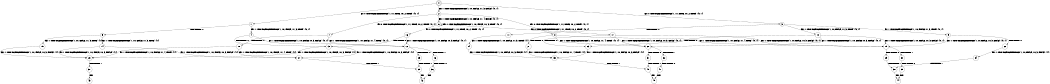 digraph BCG {
size = "7, 10.5";
center = TRUE;
node [shape = circle];
0 [peripheries = 2];
0 -> 1 [label = "EX !0 !ATOMIC_EXCH_BRANCH (1, +1, TRUE, +0, 2, TRUE) !{0, 1}"];
0 -> 2 [label = "EX !1 !ATOMIC_EXCH_BRANCH (1, +0, FALSE, +1, 3, FALSE) !{0, 1}"];
0 -> 3 [label = "EX !0 !ATOMIC_EXCH_BRANCH (1, +1, TRUE, +0, 2, TRUE) !{0, 1}"];
1 -> 4 [label = "EX !1 !ATOMIC_EXCH_BRANCH (1, +0, FALSE, +1, 3, TRUE) !{0, 1}"];
1 -> 5 [label = "TERMINATE !0"];
2 -> 6 [label = "EX !1 !ATOMIC_EXCH_BRANCH (1, +0, FALSE, +1, 4, FALSE) !{0, 1}"];
2 -> 7 [label = "EX !0 !ATOMIC_EXCH_BRANCH (1, +1, TRUE, +0, 2, TRUE) !{0, 1}"];
2 -> 8 [label = "EX !0 !ATOMIC_EXCH_BRANCH (1, +1, TRUE, +0, 2, TRUE) !{0, 1}"];
3 -> 9 [label = "EX !1 !ATOMIC_EXCH_BRANCH (1, +0, FALSE, +1, 3, TRUE) !{0, 1}"];
3 -> 10 [label = "EX !1 !ATOMIC_EXCH_BRANCH (1, +0, FALSE, +1, 3, TRUE) !{0, 1}"];
3 -> 11 [label = "TERMINATE !0"];
4 -> 12 [label = "EX !1 !ATOMIC_EXCH_BRANCH (1, +0, FALSE, +0, 3, FALSE) !{0, 1}"];
4 -> 13 [label = "TERMINATE !0"];
5 -> 14 [label = "EX !1 !ATOMIC_EXCH_BRANCH (1, +0, FALSE, +1, 3, TRUE) !{1}"];
5 -> 15 [label = "EX !1 !ATOMIC_EXCH_BRANCH (1, +0, FALSE, +1, 3, TRUE) !{1}"];
6 -> 6 [label = "EX !1 !ATOMIC_EXCH_BRANCH (1, +0, FALSE, +0, 3, TRUE) !{0, 1}"];
6 -> 16 [label = "EX !0 !ATOMIC_EXCH_BRANCH (1, +1, TRUE, +0, 2, TRUE) !{0, 1}"];
6 -> 17 [label = "EX !0 !ATOMIC_EXCH_BRANCH (1, +1, TRUE, +0, 2, TRUE) !{0, 1}"];
7 -> 12 [label = "EX !1 !ATOMIC_EXCH_BRANCH (1, +0, FALSE, +1, 4, TRUE) !{0, 1}"];
7 -> 18 [label = "TERMINATE !0"];
8 -> 19 [label = "EX !1 !ATOMIC_EXCH_BRANCH (1, +0, FALSE, +1, 4, TRUE) !{0, 1}"];
8 -> 20 [label = "EX !1 !ATOMIC_EXCH_BRANCH (1, +0, FALSE, +1, 4, TRUE) !{0, 1}"];
8 -> 21 [label = "TERMINATE !0"];
9 -> 19 [label = "EX !1 !ATOMIC_EXCH_BRANCH (1, +0, FALSE, +0, 3, FALSE) !{0, 1}"];
9 -> 22 [label = "TERMINATE !0"];
10 -> 19 [label = "EX !1 !ATOMIC_EXCH_BRANCH (1, +0, FALSE, +0, 3, FALSE) !{0, 1}"];
10 -> 20 [label = "EX !1 !ATOMIC_EXCH_BRANCH (1, +0, FALSE, +0, 3, FALSE) !{0, 1}"];
10 -> 23 [label = "TERMINATE !0"];
11 -> 24 [label = "EX !1 !ATOMIC_EXCH_BRANCH (1, +0, FALSE, +1, 3, TRUE) !{1}"];
12 -> 25 [label = "TERMINATE !0"];
12 -> 26 [label = "TERMINATE !1"];
13 -> 27 [label = "EX !1 !ATOMIC_EXCH_BRANCH (1, +0, FALSE, +0, 3, FALSE) !{1}"];
13 -> 28 [label = "EX !1 !ATOMIC_EXCH_BRANCH (1, +0, FALSE, +0, 3, FALSE) !{1}"];
14 -> 27 [label = "EX !1 !ATOMIC_EXCH_BRANCH (1, +0, FALSE, +0, 3, FALSE) !{1}"];
14 -> 28 [label = "EX !1 !ATOMIC_EXCH_BRANCH (1, +0, FALSE, +0, 3, FALSE) !{1}"];
15 -> 28 [label = "EX !1 !ATOMIC_EXCH_BRANCH (1, +0, FALSE, +0, 3, FALSE) !{1}"];
16 -> 12 [label = "EX !1 !ATOMIC_EXCH_BRANCH (1, +0, FALSE, +0, 3, FALSE) !{0, 1}"];
16 -> 13 [label = "TERMINATE !0"];
17 -> 19 [label = "EX !1 !ATOMIC_EXCH_BRANCH (1, +0, FALSE, +0, 3, FALSE) !{0, 1}"];
17 -> 20 [label = "EX !1 !ATOMIC_EXCH_BRANCH (1, +0, FALSE, +0, 3, FALSE) !{0, 1}"];
17 -> 23 [label = "TERMINATE !0"];
18 -> 27 [label = "EX !1 !ATOMIC_EXCH_BRANCH (1, +0, FALSE, +1, 4, TRUE) !{1}"];
18 -> 28 [label = "EX !1 !ATOMIC_EXCH_BRANCH (1, +0, FALSE, +1, 4, TRUE) !{1}"];
19 -> 29 [label = "TERMINATE !0"];
19 -> 30 [label = "TERMINATE !1"];
20 -> 31 [label = "TERMINATE !0"];
20 -> 32 [label = "TERMINATE !1"];
21 -> 33 [label = "EX !1 !ATOMIC_EXCH_BRANCH (1, +0, FALSE, +1, 4, TRUE) !{1}"];
22 -> 34 [label = "EX !1 !ATOMIC_EXCH_BRANCH (1, +0, FALSE, +0, 3, FALSE) !{1}"];
23 -> 33 [label = "EX !1 !ATOMIC_EXCH_BRANCH (1, +0, FALSE, +0, 3, FALSE) !{1}"];
24 -> 33 [label = "EX !1 !ATOMIC_EXCH_BRANCH (1, +0, FALSE, +0, 3, FALSE) !{1}"];
25 -> 35 [label = "TERMINATE !1"];
26 -> 36 [label = "TERMINATE !0"];
27 -> 35 [label = "TERMINATE !1"];
28 -> 37 [label = "TERMINATE !1"];
29 -> 38 [label = "TERMINATE !1"];
30 -> 39 [label = "TERMINATE !0"];
31 -> 40 [label = "TERMINATE !1"];
32 -> 41 [label = "TERMINATE !0"];
33 -> 40 [label = "TERMINATE !1"];
34 -> 38 [label = "TERMINATE !1"];
35 -> 42 [label = "exit"];
36 -> 42 [label = "exit"];
37 -> 43 [label = "exit"];
38 -> 44 [label = "exit"];
39 -> 44 [label = "exit"];
40 -> 45 [label = "exit"];
41 -> 45 [label = "exit"];
}
